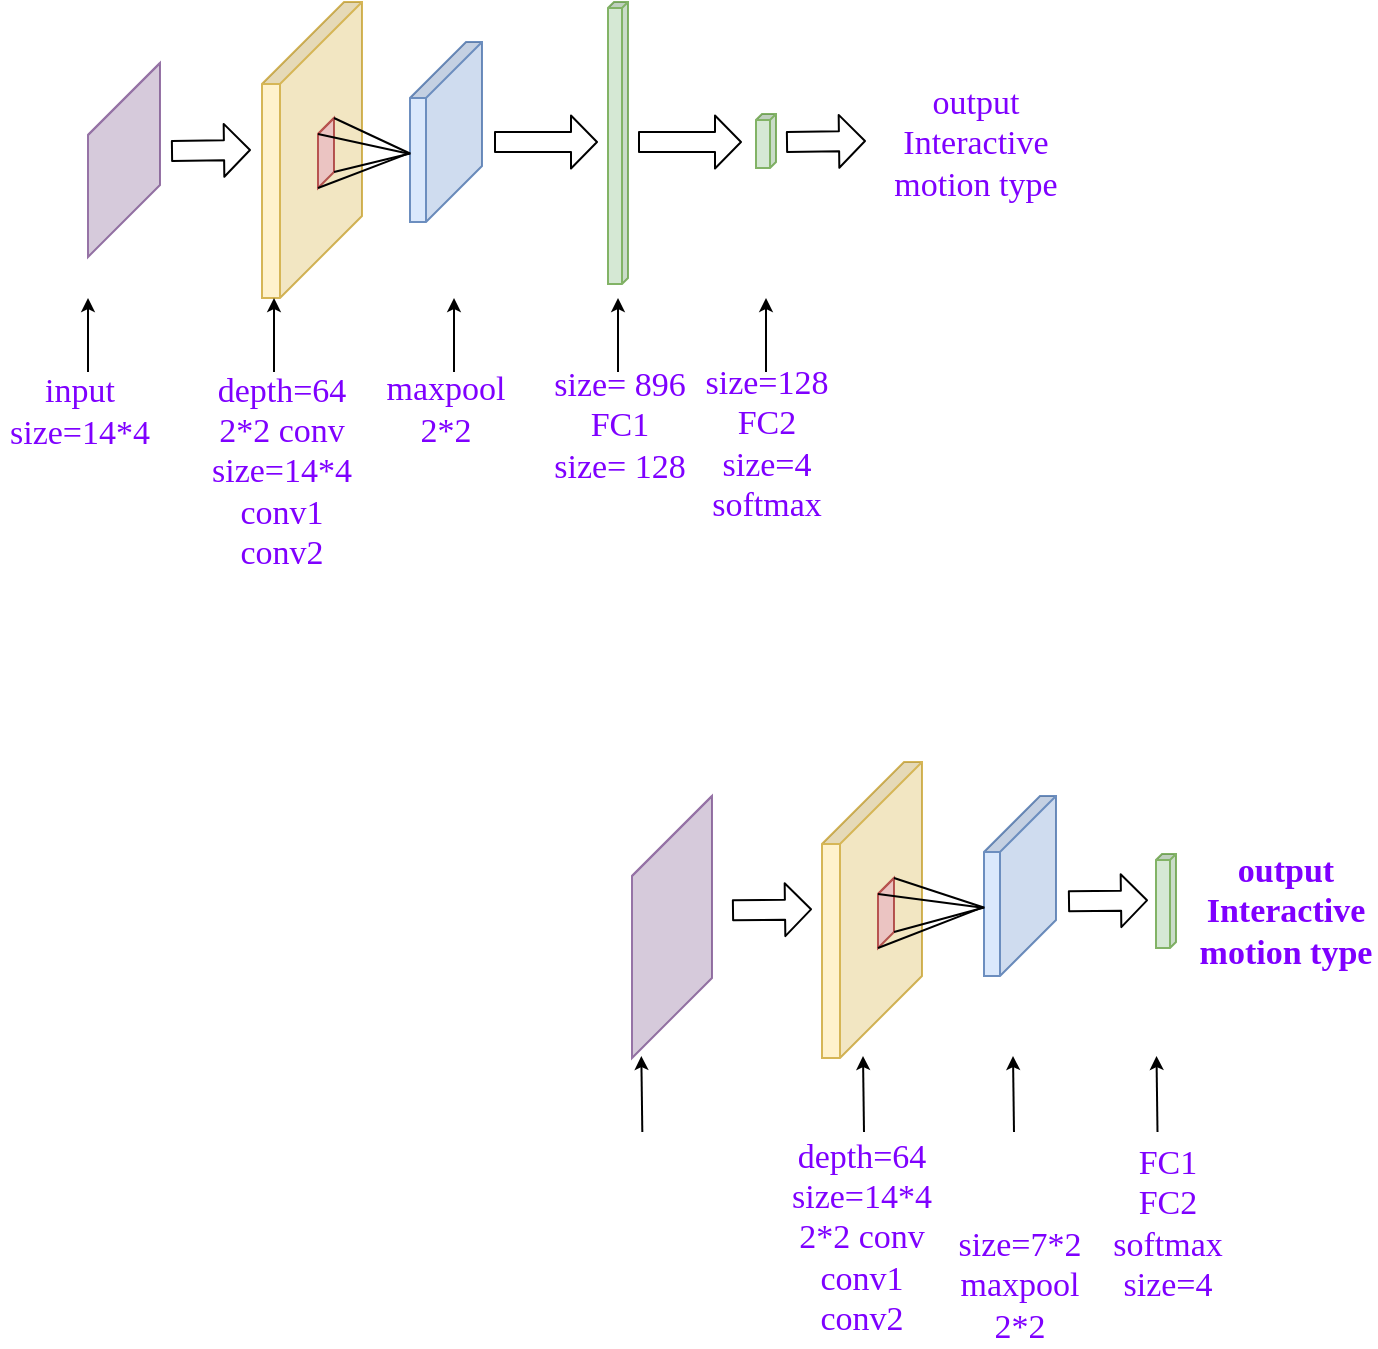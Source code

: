 <mxfile version="12.8.4" type="github">
  <diagram id="Kh02D2IHpJgUnBtiDbiR" name="Page-1">
    <mxGraphModel dx="868" dy="450" grid="1" gridSize="10" guides="1" tooltips="1" connect="1" arrows="1" fold="1" page="1" pageScale="1" pageWidth="827" pageHeight="1169" math="0" shadow="0">
      <root>
        <mxCell id="0" />
        <mxCell id="1" parent="0" />
        <mxCell id="0RrtjifXPjOEfjAlMMHi-2" value="" style="shape=cube;whiteSpace=wrap;html=1;boundedLbl=1;backgroundOutline=1;darkOpacity=0.05;darkOpacity2=0.1;fillColor=#dae8fc;strokeColor=#6c8ebf;size=28;direction=south;fontSize=17;fontStyle=0" parent="1" vertex="1">
          <mxGeometry x="596" y="1227" width="36" height="90" as="geometry" />
        </mxCell>
        <mxCell id="0RrtjifXPjOEfjAlMMHi-3" value="" style="shape=cube;whiteSpace=wrap;html=1;boundedLbl=1;backgroundOutline=1;darkOpacity=0.05;darkOpacity2=0.1;fillColor=#fff2cc;strokeColor=#d6b656;size=41;direction=south;fontSize=17;fontStyle=0" parent="1" vertex="1">
          <mxGeometry x="515" y="1210" width="50" height="148" as="geometry" />
        </mxCell>
        <mxCell id="0RrtjifXPjOEfjAlMMHi-8" value="" style="shape=cube;whiteSpace=wrap;html=1;boundedLbl=1;backgroundOutline=1;darkOpacity=0.05;darkOpacity2=0.1;fillColor=#d5e8d4;strokeColor=#82b366;size=3;direction=south;fontSize=17;fontStyle=0" parent="1" vertex="1">
          <mxGeometry x="682" y="1256" width="10" height="47" as="geometry" />
        </mxCell>
        <mxCell id="0RrtjifXPjOEfjAlMMHi-10" value="" style="shape=cube;whiteSpace=wrap;html=1;boundedLbl=1;backgroundOutline=1;darkOpacity=0.05;darkOpacity2=0.1;fillColor=#f8cecc;strokeColor=#b85450;size=9;direction=south;fontSize=17;fontStyle=0" parent="1" vertex="1">
          <mxGeometry x="543" y="1268" width="8" height="35" as="geometry" />
        </mxCell>
        <mxCell id="0RrtjifXPjOEfjAlMMHi-11" value="" style="endArrow=none;html=1;exitX=0;exitY=0;exitDx=8;exitDy=8;exitPerimeter=0;entryX=0.621;entryY=1.015;entryDx=0;entryDy=0;entryPerimeter=0;fontSize=17;fontStyle=0" parent="1" source="0RrtjifXPjOEfjAlMMHi-10" target="0RrtjifXPjOEfjAlMMHi-2" edge="1">
          <mxGeometry width="50" height="50" relative="1" as="geometry">
            <mxPoint x="640" y="1417" as="sourcePoint" />
            <mxPoint x="577" y="1285" as="targetPoint" />
          </mxGeometry>
        </mxCell>
        <mxCell id="0RrtjifXPjOEfjAlMMHi-12" value="" style="endArrow=none;html=1;exitX=0;exitY=0;exitDx=0;exitDy=0;exitPerimeter=0;entryX=0.621;entryY=0.993;entryDx=0;entryDy=0;entryPerimeter=0;fontSize=17;fontStyle=0" parent="1" source="0RrtjifXPjOEfjAlMMHi-10" target="0RrtjifXPjOEfjAlMMHi-2" edge="1">
          <mxGeometry width="50" height="50" relative="1" as="geometry">
            <mxPoint x="590" y="1387" as="sourcePoint" />
            <mxPoint x="589" y="1285" as="targetPoint" />
          </mxGeometry>
        </mxCell>
        <mxCell id="0RrtjifXPjOEfjAlMMHi-13" value="" style="endArrow=none;html=1;entryX=0;entryY=0;entryDx=35;entryDy=8;entryPerimeter=0;exitX=0.619;exitY=1.019;exitDx=0;exitDy=0;exitPerimeter=0;fontSize=17;fontStyle=0" parent="1" source="0RrtjifXPjOEfjAlMMHi-2" target="0RrtjifXPjOEfjAlMMHi-10" edge="1">
          <mxGeometry width="50" height="50" relative="1" as="geometry">
            <mxPoint x="580" y="1282" as="sourcePoint" />
            <mxPoint x="560" y="1437" as="targetPoint" />
          </mxGeometry>
        </mxCell>
        <mxCell id="0RrtjifXPjOEfjAlMMHi-14" value="" style="endArrow=none;html=1;entryX=0;entryY=0;entryDx=27;entryDy=0;entryPerimeter=0;exitX=0.619;exitY=0.998;exitDx=0;exitDy=0;exitPerimeter=0;fontSize=17;fontStyle=0" parent="1" source="0RrtjifXPjOEfjAlMMHi-2" target="0RrtjifXPjOEfjAlMMHi-10" edge="1">
          <mxGeometry width="50" height="50" relative="1" as="geometry">
            <mxPoint x="580" y="1289" as="sourcePoint" />
            <mxPoint x="590" y="1297" as="targetPoint" />
          </mxGeometry>
        </mxCell>
        <mxCell id="0RrtjifXPjOEfjAlMMHi-37" value="&lt;font color=&quot;#7f00ff&quot; style=&quot;font-size: 17px;&quot;&gt;&lt;span style=&quot;font-size: 17px;&quot;&gt;depth=64&lt;br style=&quot;font-size: 17px;&quot;&gt;&lt;/span&gt;&lt;/font&gt;&lt;span style=&quot;color: rgb(127, 0, 255); font-size: 17px;&quot;&gt;size=14*4&lt;/span&gt;&lt;font color=&quot;#7f00ff&quot; style=&quot;font-size: 17px;&quot;&gt;&lt;span style=&quot;font-size: 17px;&quot;&gt;&lt;br style=&quot;font-size: 17px;&quot;&gt;2*2 conv&lt;br style=&quot;font-size: 17px;&quot;&gt;conv1&lt;br style=&quot;font-size: 17px;&quot;&gt;conv2&lt;/span&gt;&lt;/font&gt;" style="text;html=1;strokeColor=none;fillColor=none;align=center;verticalAlign=middle;whiteSpace=wrap;rounded=0;fontFamily=Times New Roman;fontSize=17;fontStyle=0" parent="1" vertex="1">
          <mxGeometry x="500" y="1404" width="70" height="88" as="geometry" />
        </mxCell>
        <mxCell id="0RrtjifXPjOEfjAlMMHi-38" value="&lt;font color=&quot;#7f00ff&quot; style=&quot;font-size: 17px;&quot;&gt;&lt;span style=&quot;font-size: 17px;&quot;&gt;size=7*2&lt;br style=&quot;font-size: 17px;&quot;&gt;maxpool&lt;br style=&quot;font-size: 17px;&quot;&gt;2*2&lt;br style=&quot;font-size: 17px;&quot;&gt;&lt;/span&gt;&lt;/font&gt;" style="text;html=1;strokeColor=none;fillColor=none;align=center;verticalAlign=middle;whiteSpace=wrap;rounded=0;fontFamily=Times New Roman;fontSize=17;fontStyle=0" parent="1" vertex="1">
          <mxGeometry x="581" y="1457" width="66" height="30" as="geometry" />
        </mxCell>
        <mxCell id="0RrtjifXPjOEfjAlMMHi-47" value="" style="shape=cube;whiteSpace=wrap;html=1;boundedLbl=1;backgroundOutline=1;darkOpacity=0.05;darkOpacity2=0.1;fillColor=#e1d5e7;strokeColor=#9673a6;size=41;direction=south;fontSize=17;rotation=0;fontStyle=0" parent="1" vertex="1">
          <mxGeometry x="420" y="1227" width="40" height="131" as="geometry" />
        </mxCell>
        <mxCell id="CtdJrrE9eR4Qstlal3_W-13" value="" style="endArrow=classic;html=1;endSize=4;fontSize=17;fontStyle=0" parent="1" edge="1">
          <mxGeometry width="50" height="50" relative="1" as="geometry">
            <mxPoint x="536" y="1395" as="sourcePoint" />
            <mxPoint x="535.5" y="1357" as="targetPoint" />
          </mxGeometry>
        </mxCell>
        <mxCell id="CtdJrrE9eR4Qstlal3_W-14" value="" style="endArrow=classic;html=1;endSize=4;fontSize=17;fontStyle=0" parent="1" edge="1">
          <mxGeometry width="50" height="50" relative="1" as="geometry">
            <mxPoint x="611" y="1395" as="sourcePoint" />
            <mxPoint x="610.5" y="1357" as="targetPoint" />
          </mxGeometry>
        </mxCell>
        <mxCell id="CtdJrrE9eR4Qstlal3_W-15" value="" style="endArrow=classic;html=1;endSize=4;fontSize=17;fontStyle=0" parent="1" edge="1">
          <mxGeometry width="50" height="50" relative="1" as="geometry">
            <mxPoint x="425.16" y="1395" as="sourcePoint" />
            <mxPoint x="424.66" y="1357" as="targetPoint" />
          </mxGeometry>
        </mxCell>
        <mxCell id="_HbQwfRfAWt0mscIxknr-3" value="" style="shape=flexArrow;endArrow=classic;html=1;endWidth=15.429;endSize=4;startWidth=15.429;startSize=6.669;width=10;entryX=0;entryY=0;entryDx=64.5;entryDy=10;entryPerimeter=0;fontSize=17;fontStyle=0" parent="1" edge="1">
          <mxGeometry width="50" height="50" relative="1" as="geometry">
            <mxPoint x="470" y="1284.16" as="sourcePoint" />
            <mxPoint x="510" y="1283.66" as="targetPoint" />
          </mxGeometry>
        </mxCell>
        <mxCell id="KZooT0G6KpFMYx8SuihJ-7" value="&lt;span style=&quot;font-size: 17px;&quot;&gt;&lt;font color=&quot;#7f00ff&quot; face=&quot;Times New Roman&quot; style=&quot;font-size: 17px;&quot;&gt;FC1&lt;br style=&quot;font-size: 17px;&quot;&gt;FC2&lt;br style=&quot;font-size: 17px;&quot;&gt;softmax&lt;br style=&quot;font-size: 17px;&quot;&gt;&lt;/font&gt;&lt;/span&gt;&lt;span style=&quot;color: rgb(127, 0, 255); font-family: &amp;quot;times new roman&amp;quot;; font-size: 17px;&quot;&gt;size=4&lt;/span&gt;&lt;span style=&quot;font-size: 17px;&quot;&gt;&lt;font color=&quot;#7f00ff&quot; face=&quot;Times New Roman&quot; style=&quot;font-size: 17px;&quot;&gt;&lt;br style=&quot;font-size: 17px;&quot;&gt;&lt;/font&gt;&lt;/span&gt;" style="text;html=1;strokeColor=none;fillColor=none;align=center;verticalAlign=middle;whiteSpace=wrap;rounded=0;fontSize=17;fontStyle=0" parent="1" vertex="1">
          <mxGeometry x="655.5" y="1404" width="63.5" height="73" as="geometry" />
        </mxCell>
        <mxCell id="KZooT0G6KpFMYx8SuihJ-12" value="&lt;font color=&quot;#7f00ff&quot; face=&quot;Times New Roman&quot; style=&quot;font-size: 17px;&quot;&gt;&lt;span style=&quot;font-size: 17px;&quot;&gt;&lt;b style=&quot;font-size: 17px;&quot;&gt;output&lt;br style=&quot;font-size: 17px;&quot;&gt;Interactive motion type&lt;/b&gt;&lt;/span&gt;&lt;/font&gt;" style="text;html=1;strokeColor=none;fillColor=none;align=center;verticalAlign=middle;whiteSpace=wrap;rounded=0;fontSize=17;fontStyle=0" parent="1" vertex="1">
          <mxGeometry x="702" y="1256" width="90" height="57.5" as="geometry" />
        </mxCell>
        <mxCell id="LuwQSdoHa56ftmnp2NSQ-1" value="" style="shape=cube;whiteSpace=wrap;html=1;boundedLbl=1;backgroundOutline=1;darkOpacity=0.05;darkOpacity2=0.1;fillColor=#dae8fc;strokeColor=#6c8ebf;size=28;direction=south;fontSize=17;fontStyle=0" parent="1" vertex="1">
          <mxGeometry x="309" y="850" width="36" height="90" as="geometry" />
        </mxCell>
        <mxCell id="LuwQSdoHa56ftmnp2NSQ-2" value="" style="shape=cube;whiteSpace=wrap;html=1;boundedLbl=1;backgroundOutline=1;darkOpacity=0.05;darkOpacity2=0.1;fillColor=#fff2cc;strokeColor=#d6b656;size=41;direction=south;fontSize=17;fontStyle=0" parent="1" vertex="1">
          <mxGeometry x="235" y="830" width="50" height="148" as="geometry" />
        </mxCell>
        <mxCell id="LuwQSdoHa56ftmnp2NSQ-3" value="" style="shape=cube;whiteSpace=wrap;html=1;boundedLbl=1;backgroundOutline=1;darkOpacity=0.05;darkOpacity2=0.1;fillColor=#d5e8d4;strokeColor=#82b366;size=3;direction=south;fontSize=17;fontStyle=0" parent="1" vertex="1">
          <mxGeometry x="408" y="830" width="10" height="141" as="geometry" />
        </mxCell>
        <mxCell id="LuwQSdoHa56ftmnp2NSQ-4" value="" style="shape=cube;whiteSpace=wrap;html=1;boundedLbl=1;backgroundOutline=1;darkOpacity=0.05;darkOpacity2=0.1;fillColor=#d5e8d4;strokeColor=#82b366;size=3;direction=south;fontSize=17;fontStyle=0" parent="1" vertex="1">
          <mxGeometry x="482" y="886" width="10" height="27" as="geometry" />
        </mxCell>
        <mxCell id="LuwQSdoHa56ftmnp2NSQ-5" value="" style="shape=cube;whiteSpace=wrap;html=1;boundedLbl=1;backgroundOutline=1;darkOpacity=0.05;darkOpacity2=0.1;fillColor=#f8cecc;strokeColor=#b85450;size=9;direction=south;fontSize=17;fontStyle=0" parent="1" vertex="1">
          <mxGeometry x="263" y="888" width="8" height="35" as="geometry" />
        </mxCell>
        <mxCell id="LuwQSdoHa56ftmnp2NSQ-6" value="" style="endArrow=none;html=1;exitX=0;exitY=0;exitDx=8;exitDy=8;exitPerimeter=0;entryX=0.621;entryY=1.015;entryDx=0;entryDy=0;entryPerimeter=0;fontSize=17;fontStyle=0" parent="1" source="LuwQSdoHa56ftmnp2NSQ-5" target="LuwQSdoHa56ftmnp2NSQ-1" edge="1">
          <mxGeometry width="50" height="50" relative="1" as="geometry">
            <mxPoint x="360" y="1037" as="sourcePoint" />
            <mxPoint x="297" y="905" as="targetPoint" />
          </mxGeometry>
        </mxCell>
        <mxCell id="LuwQSdoHa56ftmnp2NSQ-7" value="" style="endArrow=none;html=1;exitX=0;exitY=0;exitDx=0;exitDy=0;exitPerimeter=0;entryX=0.621;entryY=0.993;entryDx=0;entryDy=0;entryPerimeter=0;fontSize=17;fontStyle=0" parent="1" source="LuwQSdoHa56ftmnp2NSQ-5" target="LuwQSdoHa56ftmnp2NSQ-1" edge="1">
          <mxGeometry width="50" height="50" relative="1" as="geometry">
            <mxPoint x="310" y="1007" as="sourcePoint" />
            <mxPoint x="309" y="905" as="targetPoint" />
          </mxGeometry>
        </mxCell>
        <mxCell id="LuwQSdoHa56ftmnp2NSQ-8" value="" style="endArrow=none;html=1;entryX=0;entryY=0;entryDx=35;entryDy=8;entryPerimeter=0;exitX=0.619;exitY=1.019;exitDx=0;exitDy=0;exitPerimeter=0;fontSize=17;fontStyle=0" parent="1" source="LuwQSdoHa56ftmnp2NSQ-1" target="LuwQSdoHa56ftmnp2NSQ-5" edge="1">
          <mxGeometry width="50" height="50" relative="1" as="geometry">
            <mxPoint x="300" y="902" as="sourcePoint" />
            <mxPoint x="280" y="1057" as="targetPoint" />
          </mxGeometry>
        </mxCell>
        <mxCell id="LuwQSdoHa56ftmnp2NSQ-9" value="" style="endArrow=none;html=1;entryX=0;entryY=0;entryDx=27;entryDy=0;entryPerimeter=0;exitX=0.619;exitY=0.998;exitDx=0;exitDy=0;exitPerimeter=0;fontSize=17;fontStyle=0" parent="1" source="LuwQSdoHa56ftmnp2NSQ-1" target="LuwQSdoHa56ftmnp2NSQ-5" edge="1">
          <mxGeometry width="50" height="50" relative="1" as="geometry">
            <mxPoint x="300" y="909" as="sourcePoint" />
            <mxPoint x="310" y="917" as="targetPoint" />
          </mxGeometry>
        </mxCell>
        <mxCell id="LuwQSdoHa56ftmnp2NSQ-10" value="&lt;font color=&quot;#7f00ff&quot; style=&quot;font-size: 17px;&quot;&gt;&lt;span style=&quot;font-size: 17px;&quot;&gt;depth=64&lt;br style=&quot;font-size: 17px;&quot;&gt;2*2 conv&lt;br style=&quot;font-size: 17px;&quot;&gt;size=14*4&lt;br style=&quot;font-size: 17px;&quot;&gt;conv1&lt;br style=&quot;font-size: 17px;&quot;&gt;conv2&lt;/span&gt;&lt;/font&gt;&lt;br style=&quot;font-size: 17px;&quot;&gt;" style="text;html=1;strokeColor=none;fillColor=none;align=center;verticalAlign=middle;whiteSpace=wrap;rounded=0;fontFamily=Times New Roman;fontSize=17;fontStyle=0;fillOpacity=50;opacity=0;glass=0;comic=0;perimeterSpacing=7;spacing=50;" parent="1" vertex="1">
          <mxGeometry x="210" y="1010.25" width="70" height="110" as="geometry" />
        </mxCell>
        <mxCell id="LuwQSdoHa56ftmnp2NSQ-11" value="&lt;font color=&quot;#7f00ff&quot; style=&quot;font-size: 17px;&quot;&gt;&lt;span style=&quot;font-size: 17px;&quot;&gt;maxpool&lt;br style=&quot;font-size: 17px;&quot;&gt;2*2&lt;br style=&quot;font-size: 17px;&quot;&gt;&lt;/span&gt;&lt;/font&gt;" style="text;html=1;strokeColor=none;fillColor=none;align=center;verticalAlign=middle;whiteSpace=wrap;rounded=0;fontFamily=Times New Roman;fontSize=17;fontStyle=0" parent="1" vertex="1">
          <mxGeometry x="285" y="1006" width="84" height="56" as="geometry" />
        </mxCell>
        <mxCell id="LuwQSdoHa56ftmnp2NSQ-12" value="&lt;font color=&quot;#7f00ff&quot; style=&quot;font-size: 17px;&quot;&gt;&lt;span style=&quot;font-size: 17px;&quot;&gt;&lt;font style=&quot;vertical-align: inherit; font-size: 17px;&quot;&gt;&lt;font style=&quot;vertical-align: inherit; font-size: 17px;&quot;&gt;size= 896 &lt;/font&gt;&lt;/font&gt;&lt;br style=&quot;font-size: 17px;&quot;&gt;&lt;font style=&quot;vertical-align: inherit; font-size: 17px;&quot;&gt;&lt;font style=&quot;vertical-align: inherit; font-size: 17px;&quot;&gt;FC1 &lt;/font&gt;&lt;/font&gt;&lt;br style=&quot;font-size: 17px;&quot;&gt;&lt;font style=&quot;vertical-align: inherit; font-size: 17px;&quot;&gt;&lt;font style=&quot;vertical-align: inherit; font-size: 17px;&quot;&gt;size= 128&lt;/font&gt;&lt;/font&gt;&lt;/span&gt;&lt;/font&gt;" style="text;html=1;strokeColor=none;fillColor=none;align=center;verticalAlign=middle;whiteSpace=wrap;rounded=0;direction=south;fontFamily=Times New Roman;fontSize=17;fontStyle=0" parent="1" vertex="1">
          <mxGeometry x="359" y="1002" width="110" height="80" as="geometry" />
        </mxCell>
        <mxCell id="LuwQSdoHa56ftmnp2NSQ-13" value="" style="shape=cube;whiteSpace=wrap;html=1;boundedLbl=1;backgroundOutline=1;darkOpacity=0.05;darkOpacity2=0.1;fillColor=#e1d5e7;strokeColor=#9673a6;size=41;direction=south;fontSize=17;fontStyle=0" parent="1" vertex="1">
          <mxGeometry x="148" y="860.5" width="36" height="97" as="geometry" />
        </mxCell>
        <mxCell id="LuwQSdoHa56ftmnp2NSQ-14" value="&lt;font style=&quot;font-size: 17px;&quot; color=&quot;#7f00ff&quot;&gt;&lt;span style=&quot;font-size: 17px; line-height: 110%;&quot;&gt;input&lt;br style=&quot;font-size: 17px;&quot;&gt;size=14*4&lt;/span&gt;&lt;/font&gt;" style="text;html=1;strokeColor=none;fillColor=none;align=center;verticalAlign=middle;whiteSpace=wrap;rounded=0;fontFamily=Times New Roman;fontSize=17;fontStyle=0;strokeOpacity=100;imageHeight=17;" parent="1" vertex="1">
          <mxGeometry x="104" y="1010" width="80" height="50" as="geometry" />
        </mxCell>
        <mxCell id="LuwQSdoHa56ftmnp2NSQ-15" value="" style="shape=flexArrow;endArrow=classic;html=1;endWidth=15.429;endSize=4;startWidth=15.429;startSize=6.669;width=10;fontSize=17;fontStyle=0" parent="1" edge="1">
          <mxGeometry width="50" height="50" relative="1" as="geometry">
            <mxPoint x="423" y="900" as="sourcePoint" />
            <mxPoint x="475" y="900" as="targetPoint" />
          </mxGeometry>
        </mxCell>
        <mxCell id="LuwQSdoHa56ftmnp2NSQ-16" value="" style="endArrow=classic;html=1;endSize=4;fontSize=17;fontStyle=0" parent="1" edge="1">
          <mxGeometry width="50" height="50" relative="1" as="geometry">
            <mxPoint x="241" y="1015" as="sourcePoint" />
            <mxPoint x="241" y="978" as="targetPoint" />
          </mxGeometry>
        </mxCell>
        <mxCell id="LuwQSdoHa56ftmnp2NSQ-17" value="" style="endArrow=classic;html=1;endSize=4;fontSize=17;fontStyle=0" parent="1" edge="1">
          <mxGeometry width="50" height="50" relative="1" as="geometry">
            <mxPoint x="331" y="1015" as="sourcePoint" />
            <mxPoint x="331" y="978" as="targetPoint" />
          </mxGeometry>
        </mxCell>
        <mxCell id="LuwQSdoHa56ftmnp2NSQ-18" value="" style="endArrow=classic;html=1;endSize=4;fontSize=17;fontStyle=0" parent="1" edge="1">
          <mxGeometry width="50" height="50" relative="1" as="geometry">
            <mxPoint x="148" y="1015" as="sourcePoint" />
            <mxPoint x="148" y="978" as="targetPoint" />
          </mxGeometry>
        </mxCell>
        <mxCell id="LuwQSdoHa56ftmnp2NSQ-20" value="" style="shape=flexArrow;endArrow=classic;html=1;endWidth=15.429;endSize=4;startWidth=15.429;startSize=6.669;width=10;entryX=0;entryY=0;entryDx=64.5;entryDy=10;entryPerimeter=0;fontSize=17;fontStyle=0" parent="1" edge="1">
          <mxGeometry width="50" height="50" relative="1" as="geometry">
            <mxPoint x="189.5" y="904.5" as="sourcePoint" />
            <mxPoint x="229.5" y="904" as="targetPoint" />
          </mxGeometry>
        </mxCell>
        <mxCell id="LuwQSdoHa56ftmnp2NSQ-21" value="" style="endArrow=classic;html=1;endSize=4;fontSize=17;fontStyle=0" parent="1" edge="1">
          <mxGeometry width="50" height="50" relative="1" as="geometry">
            <mxPoint x="413" y="1015" as="sourcePoint" />
            <mxPoint x="413" y="978" as="targetPoint" />
          </mxGeometry>
        </mxCell>
        <mxCell id="LuwQSdoHa56ftmnp2NSQ-22" value="&lt;span style=&quot;font-size: 17px;&quot;&gt;&lt;font color=&quot;#7f00ff&quot; face=&quot;Times New Roman&quot; style=&quot;font-size: 17px;&quot;&gt;size=128&lt;br style=&quot;font-size: 17px;&quot;&gt;FC2&lt;br style=&quot;font-size: 17px;&quot;&gt;size=4&lt;br style=&quot;font-size: 17px;&quot;&gt;softmax&lt;/font&gt;&lt;/span&gt;" style="text;html=1;strokeColor=none;fillColor=none;align=center;verticalAlign=middle;whiteSpace=wrap;rounded=0;fontSize=17;fontStyle=0" parent="1" vertex="1">
          <mxGeometry x="454.5" y="1003.25" width="65" height="95.5" as="geometry" />
        </mxCell>
        <mxCell id="LuwQSdoHa56ftmnp2NSQ-23" value="" style="endArrow=classic;html=1;endSize=4;fontSize=17;fontStyle=0" parent="1" edge="1">
          <mxGeometry width="50" height="50" relative="1" as="geometry">
            <mxPoint x="487" y="1015" as="sourcePoint" />
            <mxPoint x="487" y="978" as="targetPoint" />
          </mxGeometry>
        </mxCell>
        <mxCell id="LuwQSdoHa56ftmnp2NSQ-24" value="" style="shape=flexArrow;endArrow=classic;html=1;endWidth=15.429;endSize=4;startWidth=15.429;startSize=6.669;width=10;entryX=0;entryY=0;entryDx=64.5;entryDy=10;entryPerimeter=0;fontSize=17;fontStyle=0" parent="1" edge="1">
          <mxGeometry width="50" height="50" relative="1" as="geometry">
            <mxPoint x="497" y="900" as="sourcePoint" />
            <mxPoint x="537" y="899.5" as="targetPoint" />
          </mxGeometry>
        </mxCell>
        <mxCell id="LuwQSdoHa56ftmnp2NSQ-25" value="&lt;font color=&quot;#7f00ff&quot; face=&quot;Times New Roman&quot; style=&quot;font-size: 17px;&quot;&gt;&lt;span style=&quot;font-size: 17px;&quot;&gt;output&lt;br style=&quot;font-size: 17px;&quot;&gt;Interactive motion type&lt;/span&gt;&lt;/font&gt;&lt;br style=&quot;font-size: 17px;&quot;&gt;" style="text;html=1;strokeColor=none;fillColor=none;align=center;verticalAlign=middle;whiteSpace=wrap;rounded=0;fontSize=17;fontStyle=0" parent="1" vertex="1">
          <mxGeometry x="547" y="852" width="90" height="97" as="geometry" />
        </mxCell>
        <mxCell id="LuwQSdoHa56ftmnp2NSQ-28" value="" style="endArrow=classic;html=1;endSize=4;fontSize=17;fontStyle=0" parent="1" edge="1">
          <mxGeometry width="50" height="50" relative="1" as="geometry">
            <mxPoint x="682.75" y="1395" as="sourcePoint" />
            <mxPoint x="682.25" y="1357" as="targetPoint" />
          </mxGeometry>
        </mxCell>
        <mxCell id="LuwQSdoHa56ftmnp2NSQ-29" value="" style="shape=flexArrow;endArrow=classic;html=1;endWidth=15.429;endSize=4;startWidth=15.429;startSize=6.669;width=10;entryX=0;entryY=0;entryDx=64.5;entryDy=10;entryPerimeter=0;fontSize=17;fontStyle=0" parent="1" edge="1">
          <mxGeometry width="50" height="50" relative="1" as="geometry">
            <mxPoint x="638" y="1279.66" as="sourcePoint" />
            <mxPoint x="678" y="1279.16" as="targetPoint" />
          </mxGeometry>
        </mxCell>
        <mxCell id="FzZDRSgQm0uT2oVsYp2x-3" value="" style="shape=flexArrow;endArrow=classic;html=1;endWidth=15.429;endSize=4;startWidth=15.429;startSize=6.669;width=10;fontSize=17;fontStyle=0" edge="1" parent="1">
          <mxGeometry width="50" height="50" relative="1" as="geometry">
            <mxPoint x="351" y="900" as="sourcePoint" />
            <mxPoint x="403" y="900" as="targetPoint" />
          </mxGeometry>
        </mxCell>
      </root>
    </mxGraphModel>
  </diagram>
</mxfile>
